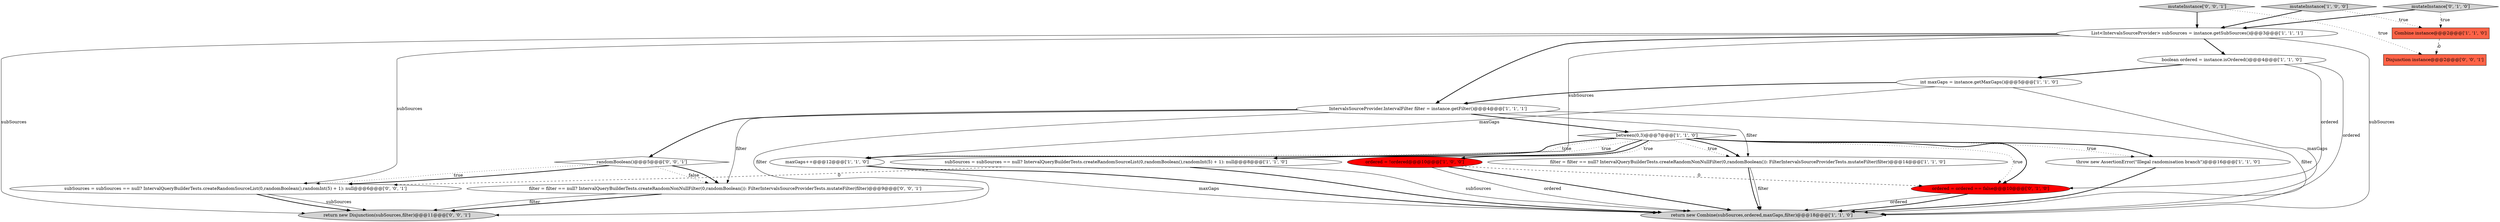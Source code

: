 digraph {
20 [style = filled, label = "filter = filter == null? IntervalQueryBuilderTests.createRandomNonNullFilter(0,randomBoolean()): FilterIntervalsSourceProviderTests.mutateFilter(filter)@@@9@@@['0', '0', '1']", fillcolor = white, shape = ellipse image = "AAA0AAABBB3BBB"];
3 [style = filled, label = "mutateInstance['1', '0', '0']", fillcolor = lightgray, shape = diamond image = "AAA0AAABBB1BBB"];
12 [style = filled, label = "subSources = subSources == null? IntervalQueryBuilderTests.createRandomSourceList(0,randomBoolean(),randomInt(5) + 1): null@@@8@@@['1', '1', '0']", fillcolor = white, shape = ellipse image = "AAA0AAABBB1BBB"];
15 [style = filled, label = "mutateInstance['0', '0', '1']", fillcolor = lightgray, shape = diamond image = "AAA0AAABBB3BBB"];
8 [style = filled, label = "List<IntervalsSourceProvider> subSources = instance.getSubSources()@@@3@@@['1', '1', '1']", fillcolor = white, shape = ellipse image = "AAA0AAABBB1BBB"];
9 [style = filled, label = "ordered = !ordered@@@10@@@['1', '0', '0']", fillcolor = red, shape = ellipse image = "AAA1AAABBB1BBB"];
17 [style = filled, label = "subSources = subSources == null? IntervalQueryBuilderTests.createRandomSourceList(0,randomBoolean(),randomInt(5) + 1): null@@@6@@@['0', '0', '1']", fillcolor = white, shape = ellipse image = "AAA0AAABBB3BBB"];
10 [style = filled, label = "int maxGaps = instance.getMaxGaps()@@@5@@@['1', '1', '0']", fillcolor = white, shape = ellipse image = "AAA0AAABBB1BBB"];
11 [style = filled, label = "boolean ordered = instance.isOrdered()@@@4@@@['1', '1', '0']", fillcolor = white, shape = ellipse image = "AAA0AAABBB1BBB"];
6 [style = filled, label = "IntervalsSourceProvider.IntervalFilter filter = instance.getFilter()@@@4@@@['1', '1', '1']", fillcolor = white, shape = ellipse image = "AAA0AAABBB1BBB"];
14 [style = filled, label = "mutateInstance['0', '1', '0']", fillcolor = lightgray, shape = diamond image = "AAA0AAABBB2BBB"];
7 [style = filled, label = "Combine instance@@@2@@@['1', '1', '0']", fillcolor = tomato, shape = box image = "AAA0AAABBB1BBB"];
2 [style = filled, label = "return new Combine(subSources,ordered,maxGaps,filter)@@@18@@@['1', '1', '0']", fillcolor = lightgray, shape = ellipse image = "AAA0AAABBB1BBB"];
0 [style = filled, label = "between(0,3)@@@7@@@['1', '1', '0']", fillcolor = white, shape = diamond image = "AAA0AAABBB1BBB"];
5 [style = filled, label = "filter = filter == null? IntervalQueryBuilderTests.createRandomNonNullFilter(0,randomBoolean()): FilterIntervalsSourceProviderTests.mutateFilter(filter)@@@14@@@['1', '1', '0']", fillcolor = white, shape = ellipse image = "AAA0AAABBB1BBB"];
1 [style = filled, label = "throw new AssertionError(\"Illegal randomisation branch\")@@@16@@@['1', '1', '0']", fillcolor = white, shape = ellipse image = "AAA0AAABBB1BBB"];
13 [style = filled, label = "ordered = ordered == false@@@10@@@['0', '1', '0']", fillcolor = red, shape = ellipse image = "AAA1AAABBB2BBB"];
19 [style = filled, label = "Disjunction instance@@@2@@@['0', '0', '1']", fillcolor = tomato, shape = box image = "AAA0AAABBB3BBB"];
18 [style = filled, label = "return new Disjunction(subSources,filter)@@@11@@@['0', '0', '1']", fillcolor = lightgray, shape = ellipse image = "AAA0AAABBB3BBB"];
4 [style = filled, label = "maxGaps++@@@12@@@['1', '1', '0']", fillcolor = white, shape = ellipse image = "AAA0AAABBB1BBB"];
16 [style = filled, label = "randomBoolean()@@@5@@@['0', '0', '1']", fillcolor = white, shape = diamond image = "AAA0AAABBB3BBB"];
0->12 [style = dotted, label="true"];
0->9 [style = bold, label=""];
3->7 [style = dotted, label="true"];
0->5 [style = dotted, label="true"];
0->13 [style = dotted, label="true"];
0->13 [style = bold, label=""];
12->2 [style = solid, label="subSources"];
9->2 [style = bold, label=""];
5->2 [style = solid, label="filter"];
0->12 [style = bold, label=""];
16->17 [style = dotted, label="true"];
0->4 [style = dotted, label="true"];
11->2 [style = solid, label="ordered"];
6->2 [style = solid, label="filter"];
6->5 [style = solid, label="filter"];
12->17 [style = dashed, label="0"];
8->6 [style = bold, label=""];
6->0 [style = bold, label=""];
17->18 [style = solid, label="subSources"];
4->2 [style = bold, label=""];
16->17 [style = bold, label=""];
8->2 [style = solid, label="subSources"];
10->6 [style = bold, label=""];
9->2 [style = solid, label="ordered"];
6->20 [style = solid, label="filter"];
20->18 [style = bold, label=""];
20->18 [style = solid, label="filter"];
12->2 [style = bold, label=""];
5->2 [style = bold, label=""];
13->2 [style = solid, label="ordered"];
8->17 [style = solid, label="subSources"];
16->20 [style = dotted, label="false"];
7->19 [style = dashed, label="0"];
0->4 [style = bold, label=""];
11->10 [style = bold, label=""];
6->16 [style = bold, label=""];
0->1 [style = bold, label=""];
3->8 [style = bold, label=""];
15->19 [style = dotted, label="true"];
0->1 [style = dotted, label="true"];
14->7 [style = dotted, label="true"];
8->12 [style = solid, label="subSources"];
10->2 [style = solid, label="maxGaps"];
4->2 [style = solid, label="maxGaps"];
6->18 [style = solid, label="filter"];
9->13 [style = dashed, label="0"];
10->4 [style = solid, label="maxGaps"];
1->2 [style = bold, label=""];
14->8 [style = bold, label=""];
11->13 [style = solid, label="ordered"];
16->20 [style = bold, label=""];
8->11 [style = bold, label=""];
0->9 [style = dotted, label="true"];
8->18 [style = solid, label="subSources"];
15->8 [style = bold, label=""];
17->18 [style = bold, label=""];
0->5 [style = bold, label=""];
13->2 [style = bold, label=""];
}
